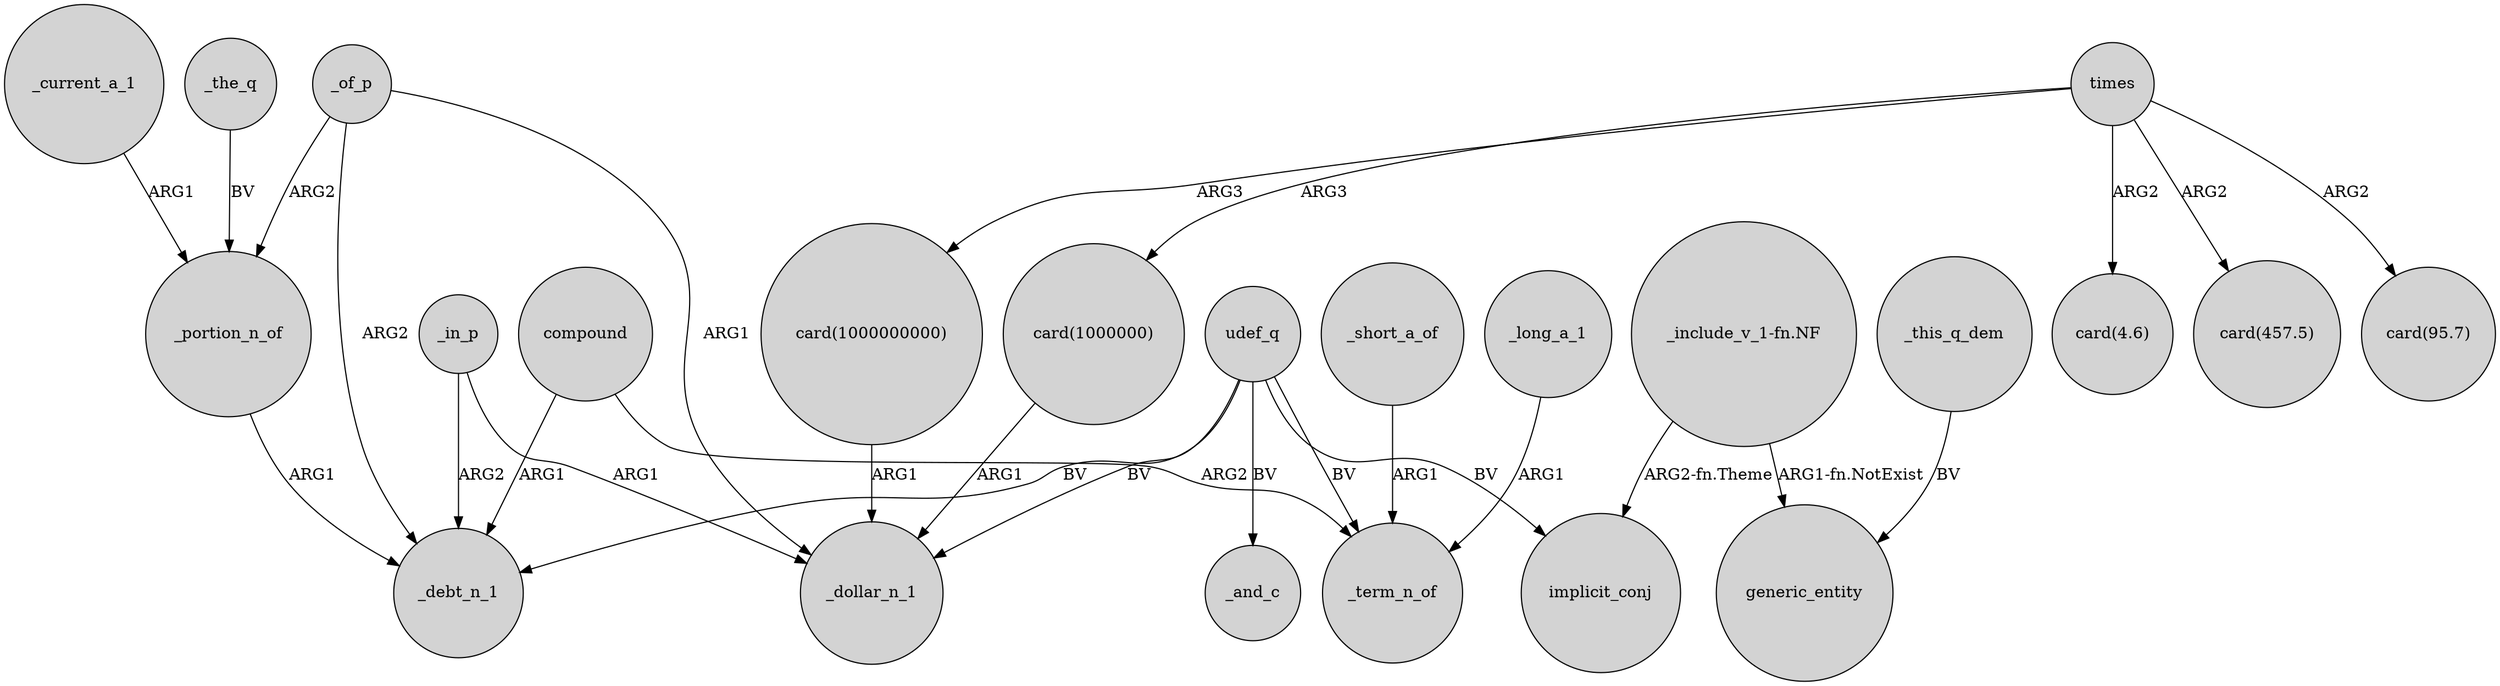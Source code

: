 digraph {
	node [shape=circle style=filled]
	"card(1000000)" -> _dollar_n_1 [label=ARG1]
	compound -> _debt_n_1 [label=ARG1]
	compound -> _term_n_of [label=ARG2]
	udef_q -> _debt_n_1 [label=BV]
	_of_p -> _dollar_n_1 [label=ARG1]
	_short_a_of -> _term_n_of [label=ARG1]
	times -> "card(4.6)" [label=ARG2]
	udef_q -> implicit_conj [label=BV]
	times -> "card(1000000000)" [label=ARG3]
	"_include_v_1-fn.NF" -> implicit_conj [label="ARG2-fn.Theme"]
	_this_q_dem -> generic_entity [label=BV]
	times -> "card(457.5)" [label=ARG2]
	times -> "card(1000000)" [label=ARG3]
	_portion_n_of -> _debt_n_1 [label=ARG1]
	_of_p -> _debt_n_1 [label=ARG2]
	udef_q -> _term_n_of [label=BV]
	times -> "card(95.7)" [label=ARG2]
	"_include_v_1-fn.NF" -> generic_entity [label="ARG1-fn.NotExist"]
	_in_p -> _dollar_n_1 [label=ARG1]
	_of_p -> _portion_n_of [label=ARG2]
	"card(1000000000)" -> _dollar_n_1 [label=ARG1]
	_in_p -> _debt_n_1 [label=ARG2]
	_the_q -> _portion_n_of [label=BV]
	udef_q -> _and_c [label=BV]
	_current_a_1 -> _portion_n_of [label=ARG1]
	_long_a_1 -> _term_n_of [label=ARG1]
	udef_q -> _dollar_n_1 [label=BV]
}
